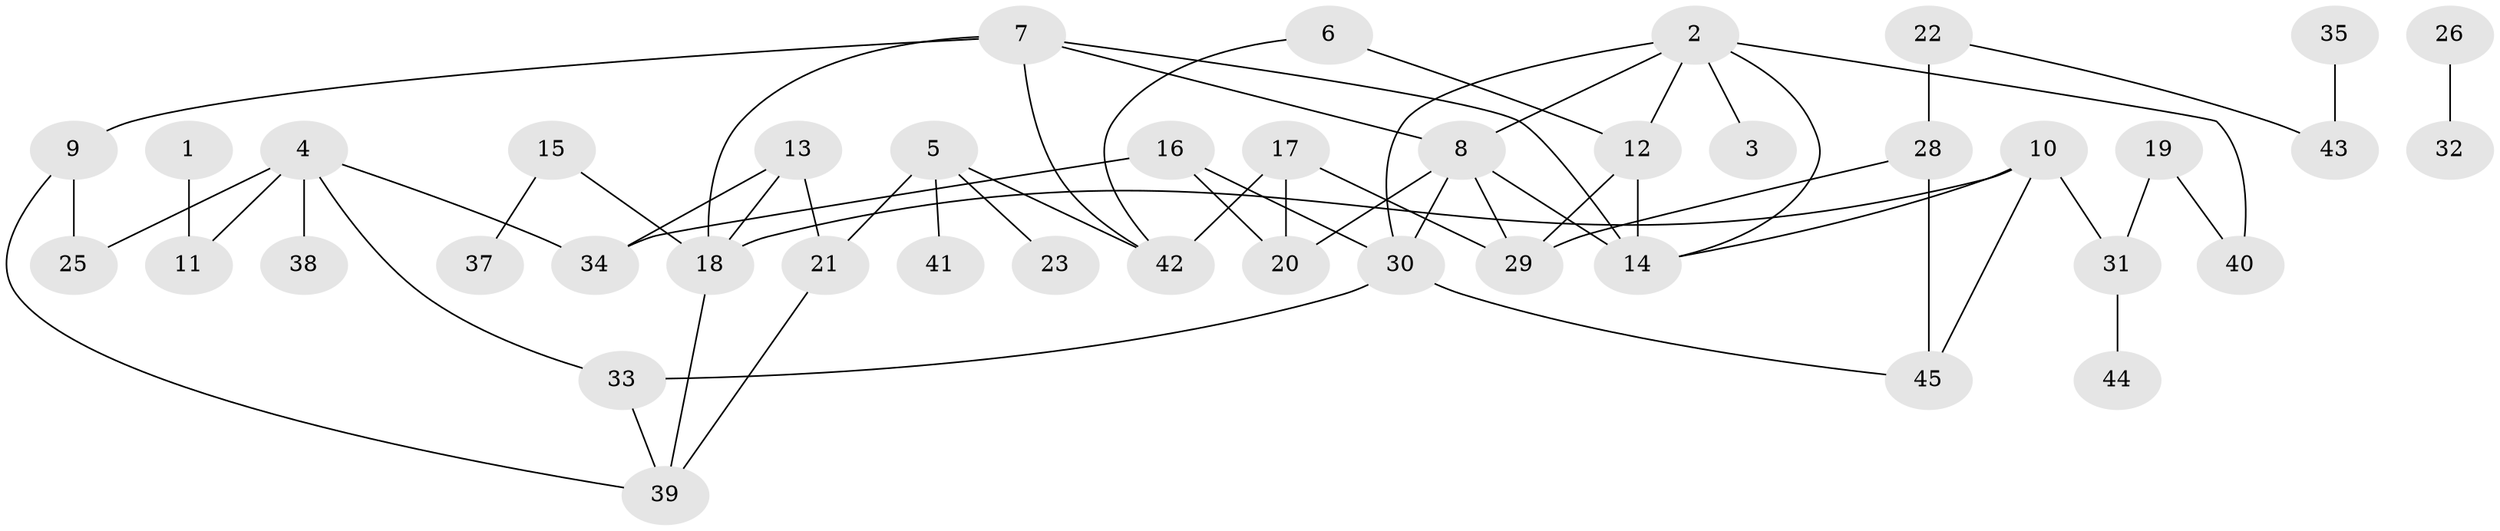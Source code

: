 // original degree distribution, {2: 0.30851063829787234, 1: 0.23404255319148937, 3: 0.23404255319148937, 4: 0.11702127659574468, 5: 0.031914893617021274, 7: 0.010638297872340425, 0: 0.05319148936170213, 6: 0.010638297872340425}
// Generated by graph-tools (version 1.1) at 2025/33/03/09/25 02:33:58]
// undirected, 42 vertices, 60 edges
graph export_dot {
graph [start="1"]
  node [color=gray90,style=filled];
  1;
  2;
  3;
  4;
  5;
  6;
  7;
  8;
  9;
  10;
  11;
  12;
  13;
  14;
  15;
  16;
  17;
  18;
  19;
  20;
  21;
  22;
  23;
  25;
  26;
  28;
  29;
  30;
  31;
  32;
  33;
  34;
  35;
  37;
  38;
  39;
  40;
  41;
  42;
  43;
  44;
  45;
  1 -- 11 [weight=1.0];
  2 -- 3 [weight=1.0];
  2 -- 8 [weight=1.0];
  2 -- 12 [weight=1.0];
  2 -- 14 [weight=1.0];
  2 -- 30 [weight=1.0];
  2 -- 40 [weight=1.0];
  4 -- 11 [weight=2.0];
  4 -- 25 [weight=2.0];
  4 -- 33 [weight=1.0];
  4 -- 34 [weight=1.0];
  4 -- 38 [weight=1.0];
  5 -- 21 [weight=1.0];
  5 -- 23 [weight=1.0];
  5 -- 41 [weight=2.0];
  5 -- 42 [weight=1.0];
  6 -- 12 [weight=1.0];
  6 -- 42 [weight=1.0];
  7 -- 8 [weight=1.0];
  7 -- 9 [weight=1.0];
  7 -- 14 [weight=1.0];
  7 -- 18 [weight=1.0];
  7 -- 42 [weight=1.0];
  8 -- 14 [weight=1.0];
  8 -- 20 [weight=1.0];
  8 -- 29 [weight=1.0];
  8 -- 30 [weight=1.0];
  9 -- 25 [weight=1.0];
  9 -- 39 [weight=1.0];
  10 -- 14 [weight=1.0];
  10 -- 18 [weight=1.0];
  10 -- 31 [weight=1.0];
  10 -- 45 [weight=1.0];
  12 -- 14 [weight=1.0];
  12 -- 29 [weight=1.0];
  13 -- 18 [weight=1.0];
  13 -- 21 [weight=1.0];
  13 -- 34 [weight=1.0];
  15 -- 18 [weight=1.0];
  15 -- 37 [weight=1.0];
  16 -- 20 [weight=1.0];
  16 -- 30 [weight=1.0];
  16 -- 34 [weight=1.0];
  17 -- 20 [weight=1.0];
  17 -- 29 [weight=1.0];
  17 -- 42 [weight=1.0];
  18 -- 39 [weight=1.0];
  19 -- 31 [weight=1.0];
  19 -- 40 [weight=1.0];
  21 -- 39 [weight=1.0];
  22 -- 28 [weight=3.0];
  22 -- 43 [weight=1.0];
  26 -- 32 [weight=1.0];
  28 -- 29 [weight=1.0];
  28 -- 45 [weight=1.0];
  30 -- 33 [weight=1.0];
  30 -- 45 [weight=1.0];
  31 -- 44 [weight=1.0];
  33 -- 39 [weight=1.0];
  35 -- 43 [weight=1.0];
}
